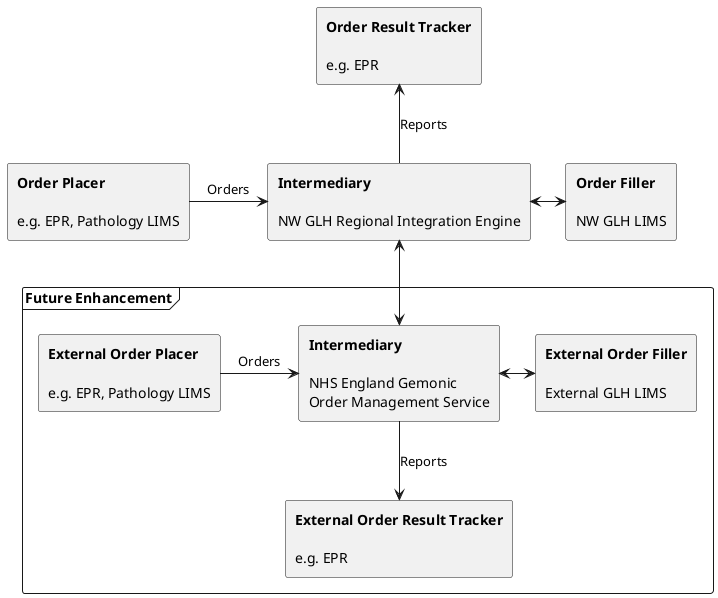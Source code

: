 @startuml


  agent "**Order Placer**\n\ne.g. EPR, Pathology LIMS" as Placer
  agent "**Order Filler**\n\nNW GLH LIMS" as Filler

  agent "**Order Result Tracker**\n\ne.g. EPR" as Tracker
  agent "**Intermediary**\n\nNW GLH Regional Integration Engine" as RIE

  frame "Future Enhancement" as future {
    agent "**Intermediary**\n\nNHS England Gemonic\nOrder Management Service" as GOMS
    agent "**External Order Placer**\n\ne.g. EPR, Pathology LIMS" as xPlacer
    agent "**External Order Filler**\n\nExternal GLH LIMS" as xFiller
     agent "**External Order Result Tracker**\n\ne.g. EPR" as xTracker
  }

Placer -r-> RIE: Orders
xPlacer -r-> GOMS: Orders
RIE <-r-> Filler
RIE -u-> Tracker: Reports
GOMS -d-> xTracker: Reports
RIE <-d-> GOMS
GOMS <-r-> xFiller

@enduml
